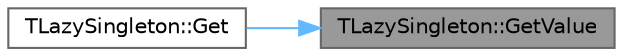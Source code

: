 digraph "TLazySingleton::GetValue"
{
 // INTERACTIVE_SVG=YES
 // LATEX_PDF_SIZE
  bgcolor="transparent";
  edge [fontname=Helvetica,fontsize=10,labelfontname=Helvetica,labelfontsize=10];
  node [fontname=Helvetica,fontsize=10,shape=box,height=0.2,width=0.4];
  rankdir="RL";
  Node1 [id="Node000001",label="TLazySingleton::GetValue",height=0.2,width=0.4,color="gray40", fillcolor="grey60", style="filled", fontcolor="black",tooltip=" "];
  Node1 -> Node2 [id="edge1_Node000001_Node000002",dir="back",color="steelblue1",style="solid",tooltip=" "];
  Node2 [id="Node000002",label="TLazySingleton::Get",height=0.2,width=0.4,color="grey40", fillcolor="white", style="filled",URL="$d7/d7a/classTLazySingleton.html#a51670a6172881eb7f9c74e15ed6d3b84",tooltip="Creates singleton once on first call."];
}
